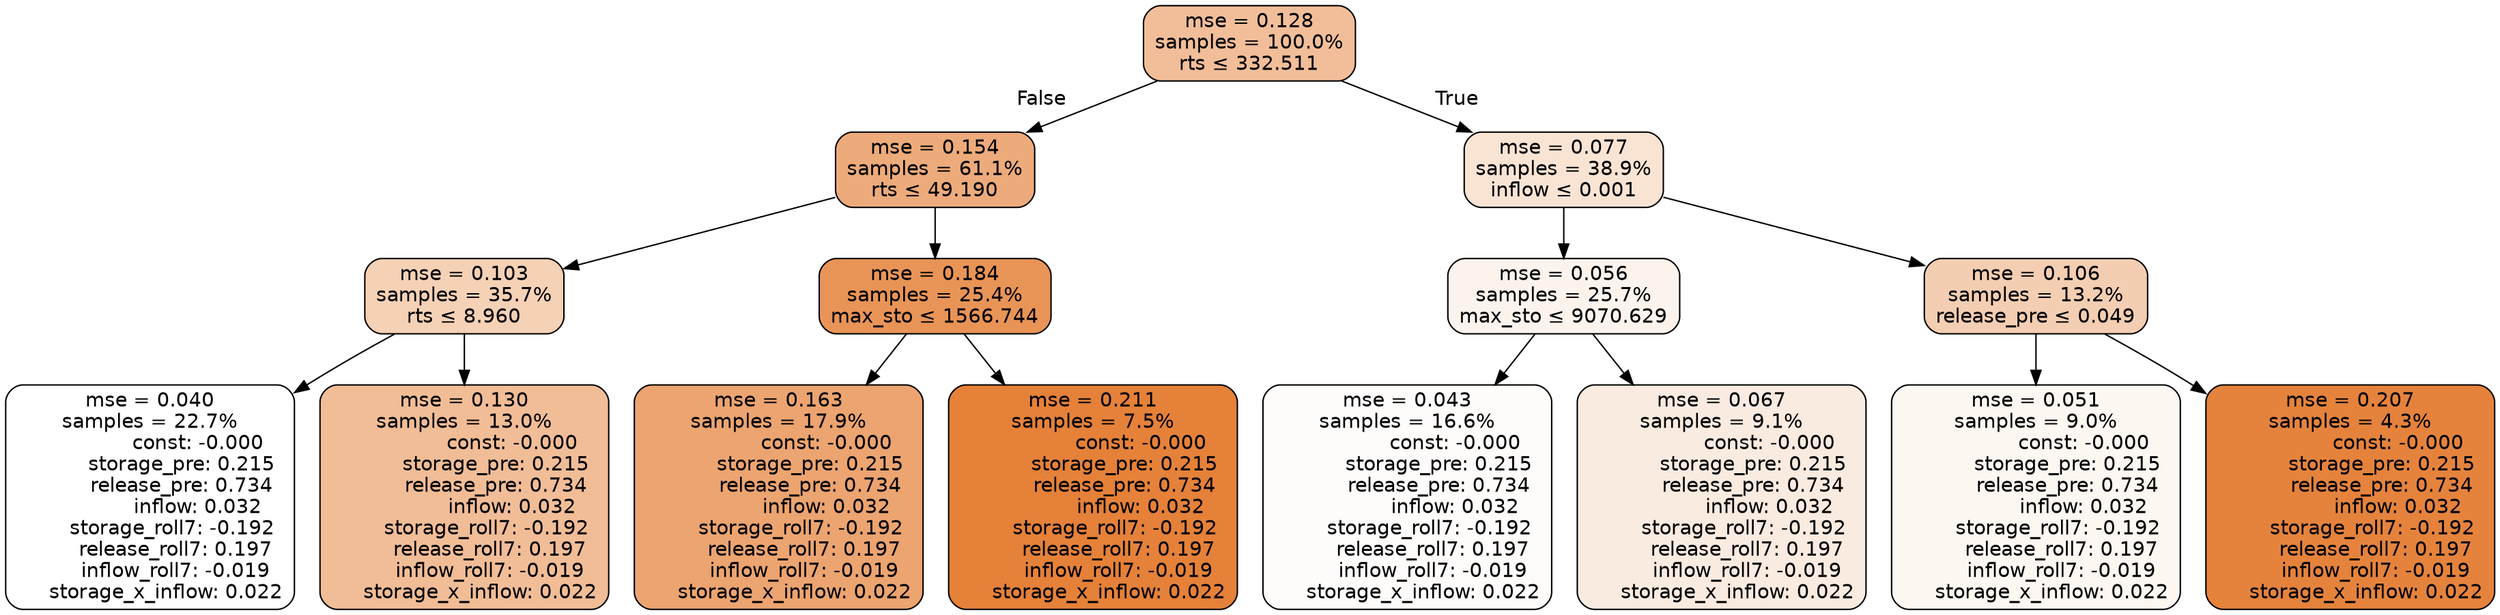 digraph tree {
node [shape=rectangle, style="filled, rounded", color="black", fontname=helvetica] ;
edge [fontname=helvetica] ;
	"0" [label="mse = 0.128
samples = 100.0%
rts &le; 332.511", fillcolor="#f1be99"]
	"1" [label="mse = 0.154
samples = 61.1%
rts &le; 49.190", fillcolor="#edab7b"]
	"2" [label="mse = 0.103
samples = 35.7%
rts &le; 8.960", fillcolor="#f5d1b6"]
	"3" [label="mse = 0.040
samples = 22.7%
               const: -0.000
          storage_pre: 0.215
          release_pre: 0.734
               inflow: 0.032
       storage_roll7: -0.192
        release_roll7: 0.197
        inflow_roll7: -0.019
     storage_x_inflow: 0.022", fillcolor="#ffffff"]
	"4" [label="mse = 0.130
samples = 13.0%
               const: -0.000
          storage_pre: 0.215
          release_pre: 0.734
               inflow: 0.032
       storage_roll7: -0.192
        release_roll7: 0.197
        inflow_roll7: -0.019
     storage_x_inflow: 0.022", fillcolor="#f1bd97"]
	"5" [label="mse = 0.184
samples = 25.4%
max_sto &le; 1566.744", fillcolor="#e99457"]
	"6" [label="mse = 0.163
samples = 17.9%
               const: -0.000
          storage_pre: 0.215
          release_pre: 0.734
               inflow: 0.032
       storage_roll7: -0.192
        release_roll7: 0.197
        inflow_roll7: -0.019
     storage_x_inflow: 0.022", fillcolor="#eca470"]
	"7" [label="mse = 0.211
samples = 7.5%
               const: -0.000
          storage_pre: 0.215
          release_pre: 0.734
               inflow: 0.032
       storage_roll7: -0.192
        release_roll7: 0.197
        inflow_roll7: -0.019
     storage_x_inflow: 0.022", fillcolor="#e58139"]
	"8" [label="mse = 0.077
samples = 38.9%
inflow &le; 0.001", fillcolor="#f9e4d4"]
	"9" [label="mse = 0.056
samples = 25.7%
max_sto &le; 9070.629", fillcolor="#fcf3ed"]
	"10" [label="mse = 0.043
samples = 16.6%
               const: -0.000
          storage_pre: 0.215
          release_pre: 0.734
               inflow: 0.032
       storage_roll7: -0.192
        release_roll7: 0.197
        inflow_roll7: -0.019
     storage_x_inflow: 0.022", fillcolor="#fefcfb"]
	"11" [label="mse = 0.067
samples = 9.1%
               const: -0.000
          storage_pre: 0.215
          release_pre: 0.734
               inflow: 0.032
       storage_roll7: -0.192
        release_roll7: 0.197
        inflow_roll7: -0.019
     storage_x_inflow: 0.022", fillcolor="#faebe0"]
	"12" [label="mse = 0.106
samples = 13.2%
release_pre &le; 0.049", fillcolor="#f4ceb2"]
	"13" [label="mse = 0.051
samples = 9.0%
               const: -0.000
          storage_pre: 0.215
          release_pre: 0.734
               inflow: 0.032
       storage_roll7: -0.192
        release_roll7: 0.197
        inflow_roll7: -0.019
     storage_x_inflow: 0.022", fillcolor="#fdf7f2"]
	"14" [label="mse = 0.207
samples = 4.3%
               const: -0.000
          storage_pre: 0.215
          release_pre: 0.734
               inflow: 0.032
       storage_roll7: -0.192
        release_roll7: 0.197
        inflow_roll7: -0.019
     storage_x_inflow: 0.022", fillcolor="#e5833d"]

	"0" -> "1" [labeldistance=2.5, labelangle=45, headlabel="False"]
	"1" -> "2"
	"2" -> "3"
	"2" -> "4"
	"1" -> "5"
	"5" -> "6"
	"5" -> "7"
	"0" -> "8" [labeldistance=2.5, labelangle=-45, headlabel="True"]
	"8" -> "9"
	"9" -> "10"
	"9" -> "11"
	"8" -> "12"
	"12" -> "13"
	"12" -> "14"
}
